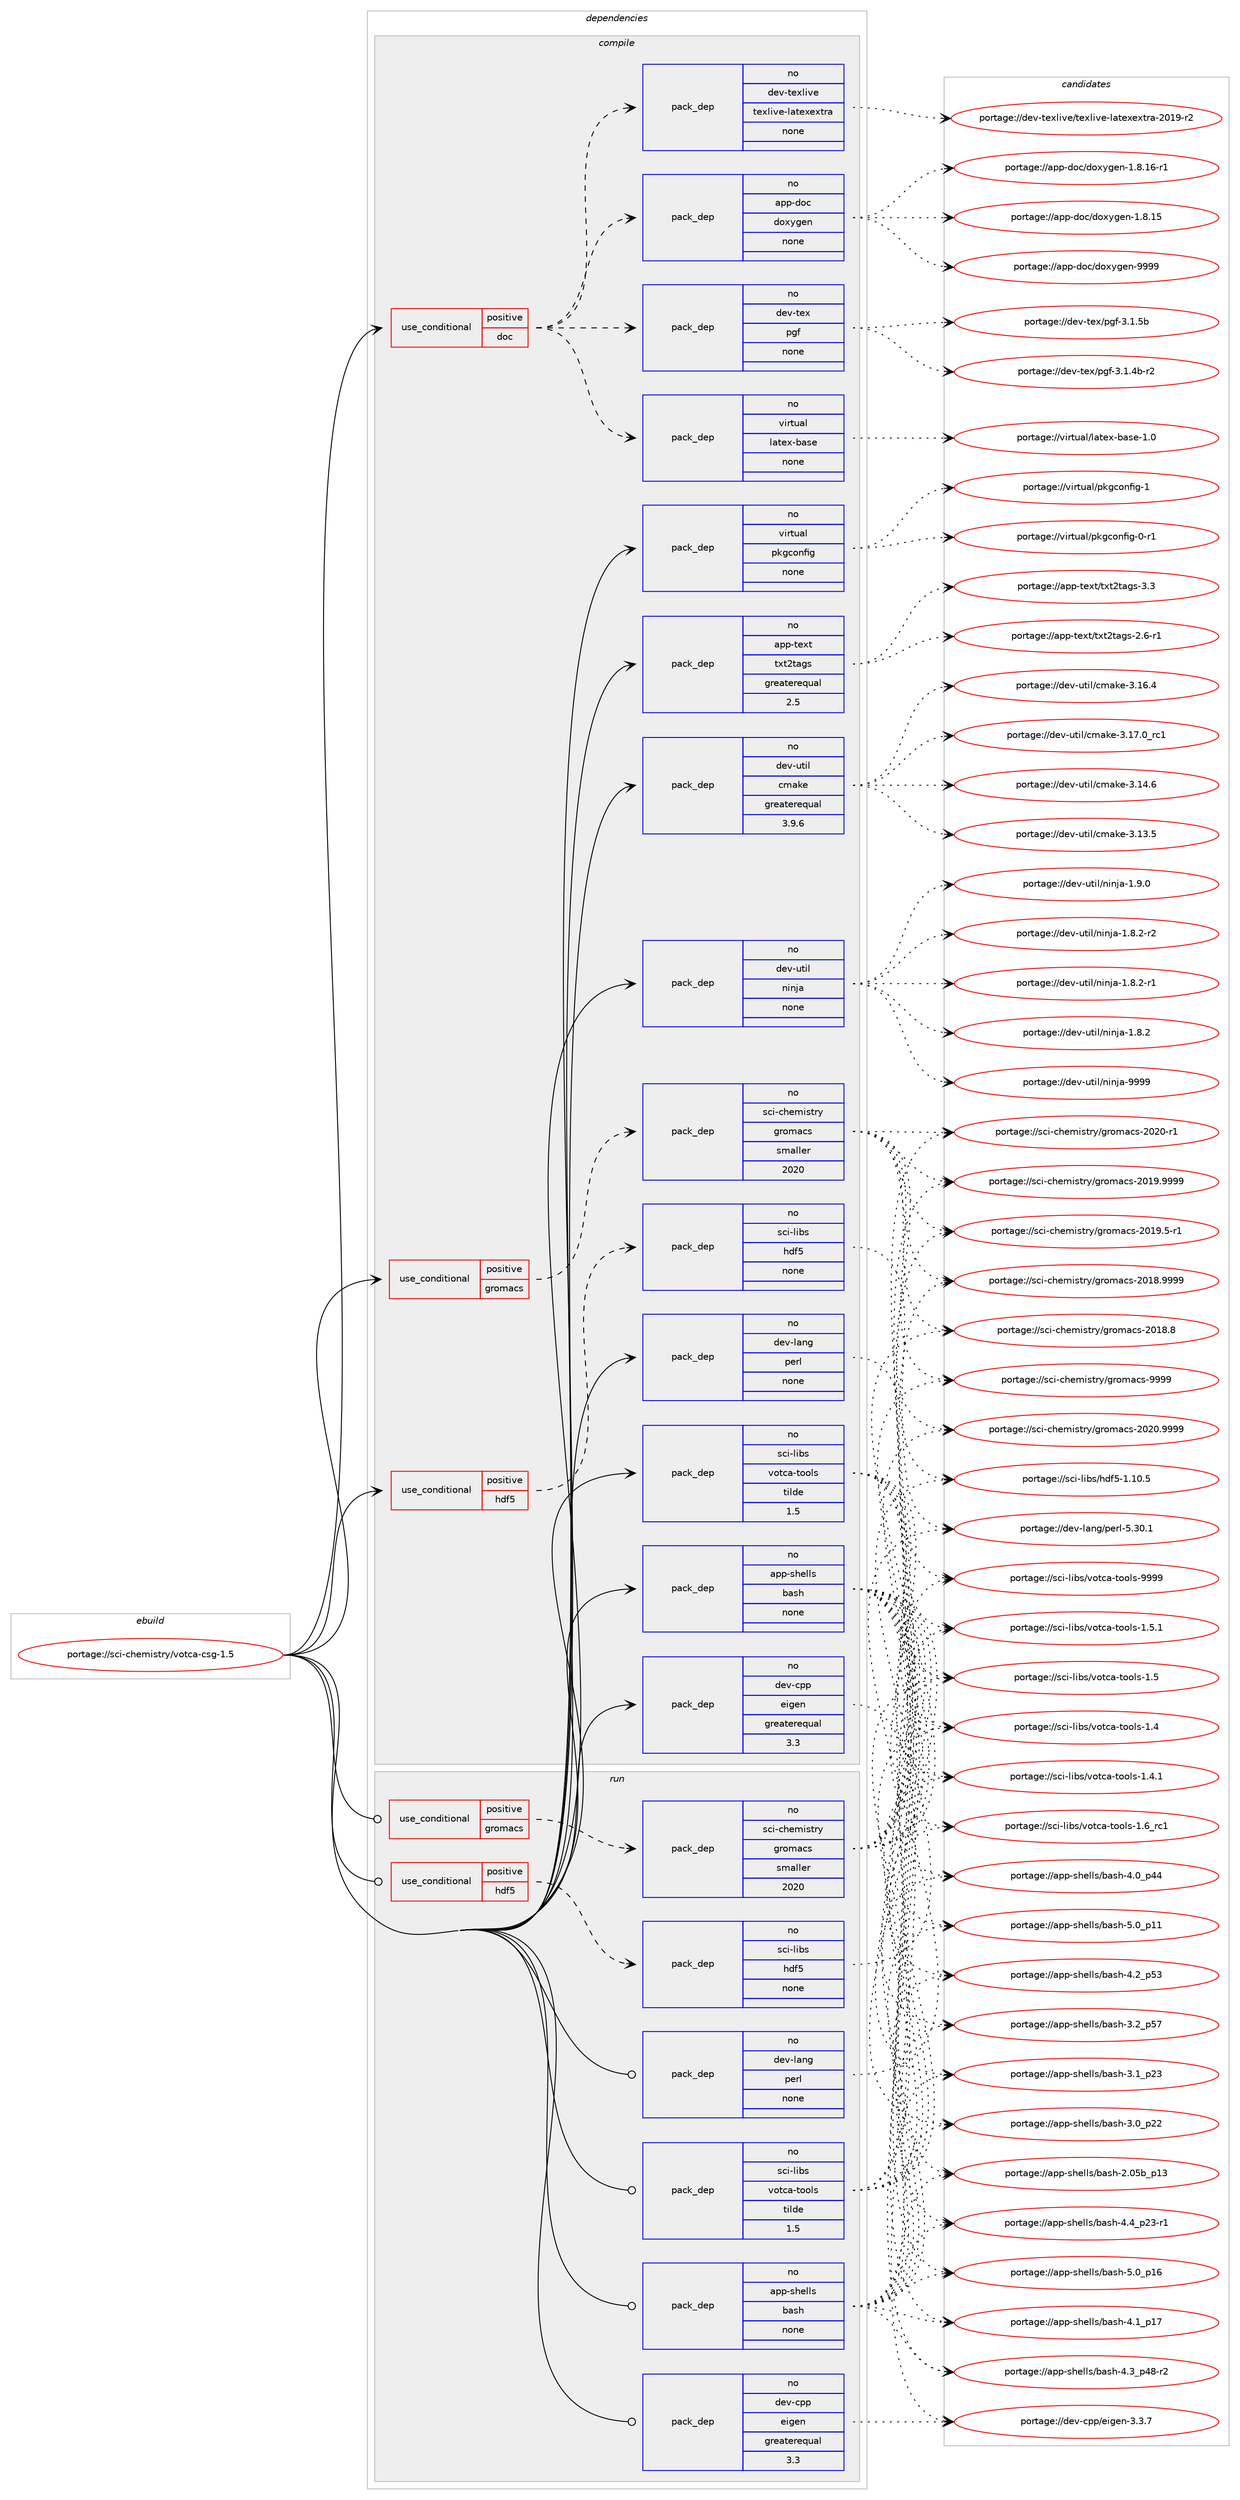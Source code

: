 digraph prolog {

# *************
# Graph options
# *************

newrank=true;
concentrate=true;
compound=true;
graph [rankdir=LR,fontname=Helvetica,fontsize=10,ranksep=1.5];#, ranksep=2.5, nodesep=0.2];
edge  [arrowhead=vee];
node  [fontname=Helvetica,fontsize=10];

# **********
# The ebuild
# **********

subgraph cluster_leftcol {
color=gray;
rank=same;
label=<<i>ebuild</i>>;
id [label="portage://sci-chemistry/votca-csg-1.5", color=red, width=4, href="../sci-chemistry/votca-csg-1.5.svg"];
}

# ****************
# The dependencies
# ****************

subgraph cluster_midcol {
color=gray;
label=<<i>dependencies</i>>;
subgraph cluster_compile {
fillcolor="#eeeeee";
style=filled;
label=<<i>compile</i>>;
subgraph cond20552 {
dependency101373 [label=<<TABLE BORDER="0" CELLBORDER="1" CELLSPACING="0" CELLPADDING="4"><TR><TD ROWSPAN="3" CELLPADDING="10">use_conditional</TD></TR><TR><TD>positive</TD></TR><TR><TD>doc</TD></TR></TABLE>>, shape=none, color=red];
subgraph pack79152 {
dependency101374 [label=<<TABLE BORDER="0" CELLBORDER="1" CELLSPACING="0" CELLPADDING="4" WIDTH="220"><TR><TD ROWSPAN="6" CELLPADDING="30">pack_dep</TD></TR><TR><TD WIDTH="110">no</TD></TR><TR><TD>app-doc</TD></TR><TR><TD>doxygen</TD></TR><TR><TD>none</TD></TR><TR><TD></TD></TR></TABLE>>, shape=none, color=blue];
}
dependency101373:e -> dependency101374:w [weight=20,style="dashed",arrowhead="vee"];
subgraph pack79153 {
dependency101375 [label=<<TABLE BORDER="0" CELLBORDER="1" CELLSPACING="0" CELLPADDING="4" WIDTH="220"><TR><TD ROWSPAN="6" CELLPADDING="30">pack_dep</TD></TR><TR><TD WIDTH="110">no</TD></TR><TR><TD>dev-texlive</TD></TR><TR><TD>texlive-latexextra</TD></TR><TR><TD>none</TD></TR><TR><TD></TD></TR></TABLE>>, shape=none, color=blue];
}
dependency101373:e -> dependency101375:w [weight=20,style="dashed",arrowhead="vee"];
subgraph pack79154 {
dependency101376 [label=<<TABLE BORDER="0" CELLBORDER="1" CELLSPACING="0" CELLPADDING="4" WIDTH="220"><TR><TD ROWSPAN="6" CELLPADDING="30">pack_dep</TD></TR><TR><TD WIDTH="110">no</TD></TR><TR><TD>virtual</TD></TR><TR><TD>latex-base</TD></TR><TR><TD>none</TD></TR><TR><TD></TD></TR></TABLE>>, shape=none, color=blue];
}
dependency101373:e -> dependency101376:w [weight=20,style="dashed",arrowhead="vee"];
subgraph pack79155 {
dependency101377 [label=<<TABLE BORDER="0" CELLBORDER="1" CELLSPACING="0" CELLPADDING="4" WIDTH="220"><TR><TD ROWSPAN="6" CELLPADDING="30">pack_dep</TD></TR><TR><TD WIDTH="110">no</TD></TR><TR><TD>dev-tex</TD></TR><TR><TD>pgf</TD></TR><TR><TD>none</TD></TR><TR><TD></TD></TR></TABLE>>, shape=none, color=blue];
}
dependency101373:e -> dependency101377:w [weight=20,style="dashed",arrowhead="vee"];
}
id:e -> dependency101373:w [weight=20,style="solid",arrowhead="vee"];
subgraph cond20553 {
dependency101378 [label=<<TABLE BORDER="0" CELLBORDER="1" CELLSPACING="0" CELLPADDING="4"><TR><TD ROWSPAN="3" CELLPADDING="10">use_conditional</TD></TR><TR><TD>positive</TD></TR><TR><TD>gromacs</TD></TR></TABLE>>, shape=none, color=red];
subgraph pack79156 {
dependency101379 [label=<<TABLE BORDER="0" CELLBORDER="1" CELLSPACING="0" CELLPADDING="4" WIDTH="220"><TR><TD ROWSPAN="6" CELLPADDING="30">pack_dep</TD></TR><TR><TD WIDTH="110">no</TD></TR><TR><TD>sci-chemistry</TD></TR><TR><TD>gromacs</TD></TR><TR><TD>smaller</TD></TR><TR><TD>2020</TD></TR></TABLE>>, shape=none, color=blue];
}
dependency101378:e -> dependency101379:w [weight=20,style="dashed",arrowhead="vee"];
}
id:e -> dependency101378:w [weight=20,style="solid",arrowhead="vee"];
subgraph cond20554 {
dependency101380 [label=<<TABLE BORDER="0" CELLBORDER="1" CELLSPACING="0" CELLPADDING="4"><TR><TD ROWSPAN="3" CELLPADDING="10">use_conditional</TD></TR><TR><TD>positive</TD></TR><TR><TD>hdf5</TD></TR></TABLE>>, shape=none, color=red];
subgraph pack79157 {
dependency101381 [label=<<TABLE BORDER="0" CELLBORDER="1" CELLSPACING="0" CELLPADDING="4" WIDTH="220"><TR><TD ROWSPAN="6" CELLPADDING="30">pack_dep</TD></TR><TR><TD WIDTH="110">no</TD></TR><TR><TD>sci-libs</TD></TR><TR><TD>hdf5</TD></TR><TR><TD>none</TD></TR><TR><TD></TD></TR></TABLE>>, shape=none, color=blue];
}
dependency101380:e -> dependency101381:w [weight=20,style="dashed",arrowhead="vee"];
}
id:e -> dependency101380:w [weight=20,style="solid",arrowhead="vee"];
subgraph pack79158 {
dependency101382 [label=<<TABLE BORDER="0" CELLBORDER="1" CELLSPACING="0" CELLPADDING="4" WIDTH="220"><TR><TD ROWSPAN="6" CELLPADDING="30">pack_dep</TD></TR><TR><TD WIDTH="110">no</TD></TR><TR><TD>app-shells</TD></TR><TR><TD>bash</TD></TR><TR><TD>none</TD></TR><TR><TD></TD></TR></TABLE>>, shape=none, color=blue];
}
id:e -> dependency101382:w [weight=20,style="solid",arrowhead="vee"];
subgraph pack79159 {
dependency101383 [label=<<TABLE BORDER="0" CELLBORDER="1" CELLSPACING="0" CELLPADDING="4" WIDTH="220"><TR><TD ROWSPAN="6" CELLPADDING="30">pack_dep</TD></TR><TR><TD WIDTH="110">no</TD></TR><TR><TD>app-text</TD></TR><TR><TD>txt2tags</TD></TR><TR><TD>greaterequal</TD></TR><TR><TD>2.5</TD></TR></TABLE>>, shape=none, color=blue];
}
id:e -> dependency101383:w [weight=20,style="solid",arrowhead="vee"];
subgraph pack79160 {
dependency101384 [label=<<TABLE BORDER="0" CELLBORDER="1" CELLSPACING="0" CELLPADDING="4" WIDTH="220"><TR><TD ROWSPAN="6" CELLPADDING="30">pack_dep</TD></TR><TR><TD WIDTH="110">no</TD></TR><TR><TD>dev-cpp</TD></TR><TR><TD>eigen</TD></TR><TR><TD>greaterequal</TD></TR><TR><TD>3.3</TD></TR></TABLE>>, shape=none, color=blue];
}
id:e -> dependency101384:w [weight=20,style="solid",arrowhead="vee"];
subgraph pack79161 {
dependency101385 [label=<<TABLE BORDER="0" CELLBORDER="1" CELLSPACING="0" CELLPADDING="4" WIDTH="220"><TR><TD ROWSPAN="6" CELLPADDING="30">pack_dep</TD></TR><TR><TD WIDTH="110">no</TD></TR><TR><TD>dev-lang</TD></TR><TR><TD>perl</TD></TR><TR><TD>none</TD></TR><TR><TD></TD></TR></TABLE>>, shape=none, color=blue];
}
id:e -> dependency101385:w [weight=20,style="solid",arrowhead="vee"];
subgraph pack79162 {
dependency101386 [label=<<TABLE BORDER="0" CELLBORDER="1" CELLSPACING="0" CELLPADDING="4" WIDTH="220"><TR><TD ROWSPAN="6" CELLPADDING="30">pack_dep</TD></TR><TR><TD WIDTH="110">no</TD></TR><TR><TD>dev-util</TD></TR><TR><TD>cmake</TD></TR><TR><TD>greaterequal</TD></TR><TR><TD>3.9.6</TD></TR></TABLE>>, shape=none, color=blue];
}
id:e -> dependency101386:w [weight=20,style="solid",arrowhead="vee"];
subgraph pack79163 {
dependency101387 [label=<<TABLE BORDER="0" CELLBORDER="1" CELLSPACING="0" CELLPADDING="4" WIDTH="220"><TR><TD ROWSPAN="6" CELLPADDING="30">pack_dep</TD></TR><TR><TD WIDTH="110">no</TD></TR><TR><TD>dev-util</TD></TR><TR><TD>ninja</TD></TR><TR><TD>none</TD></TR><TR><TD></TD></TR></TABLE>>, shape=none, color=blue];
}
id:e -> dependency101387:w [weight=20,style="solid",arrowhead="vee"];
subgraph pack79164 {
dependency101388 [label=<<TABLE BORDER="0" CELLBORDER="1" CELLSPACING="0" CELLPADDING="4" WIDTH="220"><TR><TD ROWSPAN="6" CELLPADDING="30">pack_dep</TD></TR><TR><TD WIDTH="110">no</TD></TR><TR><TD>sci-libs</TD></TR><TR><TD>votca-tools</TD></TR><TR><TD>tilde</TD></TR><TR><TD>1.5</TD></TR></TABLE>>, shape=none, color=blue];
}
id:e -> dependency101388:w [weight=20,style="solid",arrowhead="vee"];
subgraph pack79165 {
dependency101389 [label=<<TABLE BORDER="0" CELLBORDER="1" CELLSPACING="0" CELLPADDING="4" WIDTH="220"><TR><TD ROWSPAN="6" CELLPADDING="30">pack_dep</TD></TR><TR><TD WIDTH="110">no</TD></TR><TR><TD>virtual</TD></TR><TR><TD>pkgconfig</TD></TR><TR><TD>none</TD></TR><TR><TD></TD></TR></TABLE>>, shape=none, color=blue];
}
id:e -> dependency101389:w [weight=20,style="solid",arrowhead="vee"];
}
subgraph cluster_compileandrun {
fillcolor="#eeeeee";
style=filled;
label=<<i>compile and run</i>>;
}
subgraph cluster_run {
fillcolor="#eeeeee";
style=filled;
label=<<i>run</i>>;
subgraph cond20555 {
dependency101390 [label=<<TABLE BORDER="0" CELLBORDER="1" CELLSPACING="0" CELLPADDING="4"><TR><TD ROWSPAN="3" CELLPADDING="10">use_conditional</TD></TR><TR><TD>positive</TD></TR><TR><TD>gromacs</TD></TR></TABLE>>, shape=none, color=red];
subgraph pack79166 {
dependency101391 [label=<<TABLE BORDER="0" CELLBORDER="1" CELLSPACING="0" CELLPADDING="4" WIDTH="220"><TR><TD ROWSPAN="6" CELLPADDING="30">pack_dep</TD></TR><TR><TD WIDTH="110">no</TD></TR><TR><TD>sci-chemistry</TD></TR><TR><TD>gromacs</TD></TR><TR><TD>smaller</TD></TR><TR><TD>2020</TD></TR></TABLE>>, shape=none, color=blue];
}
dependency101390:e -> dependency101391:w [weight=20,style="dashed",arrowhead="vee"];
}
id:e -> dependency101390:w [weight=20,style="solid",arrowhead="odot"];
subgraph cond20556 {
dependency101392 [label=<<TABLE BORDER="0" CELLBORDER="1" CELLSPACING="0" CELLPADDING="4"><TR><TD ROWSPAN="3" CELLPADDING="10">use_conditional</TD></TR><TR><TD>positive</TD></TR><TR><TD>hdf5</TD></TR></TABLE>>, shape=none, color=red];
subgraph pack79167 {
dependency101393 [label=<<TABLE BORDER="0" CELLBORDER="1" CELLSPACING="0" CELLPADDING="4" WIDTH="220"><TR><TD ROWSPAN="6" CELLPADDING="30">pack_dep</TD></TR><TR><TD WIDTH="110">no</TD></TR><TR><TD>sci-libs</TD></TR><TR><TD>hdf5</TD></TR><TR><TD>none</TD></TR><TR><TD></TD></TR></TABLE>>, shape=none, color=blue];
}
dependency101392:e -> dependency101393:w [weight=20,style="dashed",arrowhead="vee"];
}
id:e -> dependency101392:w [weight=20,style="solid",arrowhead="odot"];
subgraph pack79168 {
dependency101394 [label=<<TABLE BORDER="0" CELLBORDER="1" CELLSPACING="0" CELLPADDING="4" WIDTH="220"><TR><TD ROWSPAN="6" CELLPADDING="30">pack_dep</TD></TR><TR><TD WIDTH="110">no</TD></TR><TR><TD>app-shells</TD></TR><TR><TD>bash</TD></TR><TR><TD>none</TD></TR><TR><TD></TD></TR></TABLE>>, shape=none, color=blue];
}
id:e -> dependency101394:w [weight=20,style="solid",arrowhead="odot"];
subgraph pack79169 {
dependency101395 [label=<<TABLE BORDER="0" CELLBORDER="1" CELLSPACING="0" CELLPADDING="4" WIDTH="220"><TR><TD ROWSPAN="6" CELLPADDING="30">pack_dep</TD></TR><TR><TD WIDTH="110">no</TD></TR><TR><TD>dev-cpp</TD></TR><TR><TD>eigen</TD></TR><TR><TD>greaterequal</TD></TR><TR><TD>3.3</TD></TR></TABLE>>, shape=none, color=blue];
}
id:e -> dependency101395:w [weight=20,style="solid",arrowhead="odot"];
subgraph pack79170 {
dependency101396 [label=<<TABLE BORDER="0" CELLBORDER="1" CELLSPACING="0" CELLPADDING="4" WIDTH="220"><TR><TD ROWSPAN="6" CELLPADDING="30">pack_dep</TD></TR><TR><TD WIDTH="110">no</TD></TR><TR><TD>dev-lang</TD></TR><TR><TD>perl</TD></TR><TR><TD>none</TD></TR><TR><TD></TD></TR></TABLE>>, shape=none, color=blue];
}
id:e -> dependency101396:w [weight=20,style="solid",arrowhead="odot"];
subgraph pack79171 {
dependency101397 [label=<<TABLE BORDER="0" CELLBORDER="1" CELLSPACING="0" CELLPADDING="4" WIDTH="220"><TR><TD ROWSPAN="6" CELLPADDING="30">pack_dep</TD></TR><TR><TD WIDTH="110">no</TD></TR><TR><TD>sci-libs</TD></TR><TR><TD>votca-tools</TD></TR><TR><TD>tilde</TD></TR><TR><TD>1.5</TD></TR></TABLE>>, shape=none, color=blue];
}
id:e -> dependency101397:w [weight=20,style="solid",arrowhead="odot"];
}
}

# **************
# The candidates
# **************

subgraph cluster_choices {
rank=same;
color=gray;
label=<<i>candidates</i>>;

subgraph choice79152 {
color=black;
nodesep=1;
choice971121124510011199471001111201211031011104557575757 [label="portage://app-doc/doxygen-9999", color=red, width=4,href="../app-doc/doxygen-9999.svg"];
choice97112112451001119947100111120121103101110454946564649544511449 [label="portage://app-doc/doxygen-1.8.16-r1", color=red, width=4,href="../app-doc/doxygen-1.8.16-r1.svg"];
choice9711211245100111994710011112012110310111045494656464953 [label="portage://app-doc/doxygen-1.8.15", color=red, width=4,href="../app-doc/doxygen-1.8.15.svg"];
dependency101374:e -> choice971121124510011199471001111201211031011104557575757:w [style=dotted,weight="100"];
dependency101374:e -> choice97112112451001119947100111120121103101110454946564649544511449:w [style=dotted,weight="100"];
dependency101374:e -> choice9711211245100111994710011112012110310111045494656464953:w [style=dotted,weight="100"];
}
subgraph choice79153 {
color=black;
nodesep=1;
choice100101118451161011201081051181014711610112010810511810145108971161011201011201161149745504849574511450 [label="portage://dev-texlive/texlive-latexextra-2019-r2", color=red, width=4,href="../dev-texlive/texlive-latexextra-2019-r2.svg"];
dependency101375:e -> choice100101118451161011201081051181014711610112010810511810145108971161011201011201161149745504849574511450:w [style=dotted,weight="100"];
}
subgraph choice79154 {
color=black;
nodesep=1;
choice11810511411611797108471089711610112045989711510145494648 [label="portage://virtual/latex-base-1.0", color=red, width=4,href="../virtual/latex-base-1.0.svg"];
dependency101376:e -> choice11810511411611797108471089711610112045989711510145494648:w [style=dotted,weight="100"];
}
subgraph choice79155 {
color=black;
nodesep=1;
choice100101118451161011204711210310245514649465398 [label="portage://dev-tex/pgf-3.1.5b", color=red, width=4,href="../dev-tex/pgf-3.1.5b.svg"];
choice1001011184511610112047112103102455146494652984511450 [label="portage://dev-tex/pgf-3.1.4b-r2", color=red, width=4,href="../dev-tex/pgf-3.1.4b-r2.svg"];
dependency101377:e -> choice100101118451161011204711210310245514649465398:w [style=dotted,weight="100"];
dependency101377:e -> choice1001011184511610112047112103102455146494652984511450:w [style=dotted,weight="100"];
}
subgraph choice79156 {
color=black;
nodesep=1;
choice1159910545991041011091051151161141214710311411110997991154557575757 [label="portage://sci-chemistry/gromacs-9999", color=red, width=4,href="../sci-chemistry/gromacs-9999.svg"];
choice11599105459910410110910511511611412147103114111109979911545504850484657575757 [label="portage://sci-chemistry/gromacs-2020.9999", color=red, width=4,href="../sci-chemistry/gromacs-2020.9999.svg"];
choice11599105459910410110910511511611412147103114111109979911545504850484511449 [label="portage://sci-chemistry/gromacs-2020-r1", color=red, width=4,href="../sci-chemistry/gromacs-2020-r1.svg"];
choice11599105459910410110910511511611412147103114111109979911545504849574657575757 [label="portage://sci-chemistry/gromacs-2019.9999", color=red, width=4,href="../sci-chemistry/gromacs-2019.9999.svg"];
choice115991054599104101109105115116114121471031141111099799115455048495746534511449 [label="portage://sci-chemistry/gromacs-2019.5-r1", color=red, width=4,href="../sci-chemistry/gromacs-2019.5-r1.svg"];
choice11599105459910410110910511511611412147103114111109979911545504849564657575757 [label="portage://sci-chemistry/gromacs-2018.9999", color=red, width=4,href="../sci-chemistry/gromacs-2018.9999.svg"];
choice11599105459910410110910511511611412147103114111109979911545504849564656 [label="portage://sci-chemistry/gromacs-2018.8", color=red, width=4,href="../sci-chemistry/gromacs-2018.8.svg"];
dependency101379:e -> choice1159910545991041011091051151161141214710311411110997991154557575757:w [style=dotted,weight="100"];
dependency101379:e -> choice11599105459910410110910511511611412147103114111109979911545504850484657575757:w [style=dotted,weight="100"];
dependency101379:e -> choice11599105459910410110910511511611412147103114111109979911545504850484511449:w [style=dotted,weight="100"];
dependency101379:e -> choice11599105459910410110910511511611412147103114111109979911545504849574657575757:w [style=dotted,weight="100"];
dependency101379:e -> choice115991054599104101109105115116114121471031141111099799115455048495746534511449:w [style=dotted,weight="100"];
dependency101379:e -> choice11599105459910410110910511511611412147103114111109979911545504849564657575757:w [style=dotted,weight="100"];
dependency101379:e -> choice11599105459910410110910511511611412147103114111109979911545504849564656:w [style=dotted,weight="100"];
}
subgraph choice79157 {
color=black;
nodesep=1;
choice115991054510810598115471041001025345494649484653 [label="portage://sci-libs/hdf5-1.10.5", color=red, width=4,href="../sci-libs/hdf5-1.10.5.svg"];
dependency101381:e -> choice115991054510810598115471041001025345494649484653:w [style=dotted,weight="100"];
}
subgraph choice79158 {
color=black;
nodesep=1;
choice971121124511510410110810811547989711510445534648951124954 [label="portage://app-shells/bash-5.0_p16", color=red, width=4,href="../app-shells/bash-5.0_p16.svg"];
choice971121124511510410110810811547989711510445534648951124949 [label="portage://app-shells/bash-5.0_p11", color=red, width=4,href="../app-shells/bash-5.0_p11.svg"];
choice9711211245115104101108108115479897115104455246529511250514511449 [label="portage://app-shells/bash-4.4_p23-r1", color=red, width=4,href="../app-shells/bash-4.4_p23-r1.svg"];
choice9711211245115104101108108115479897115104455246519511252564511450 [label="portage://app-shells/bash-4.3_p48-r2", color=red, width=4,href="../app-shells/bash-4.3_p48-r2.svg"];
choice971121124511510410110810811547989711510445524650951125351 [label="portage://app-shells/bash-4.2_p53", color=red, width=4,href="../app-shells/bash-4.2_p53.svg"];
choice971121124511510410110810811547989711510445524649951124955 [label="portage://app-shells/bash-4.1_p17", color=red, width=4,href="../app-shells/bash-4.1_p17.svg"];
choice971121124511510410110810811547989711510445524648951125252 [label="portage://app-shells/bash-4.0_p44", color=red, width=4,href="../app-shells/bash-4.0_p44.svg"];
choice971121124511510410110810811547989711510445514650951125355 [label="portage://app-shells/bash-3.2_p57", color=red, width=4,href="../app-shells/bash-3.2_p57.svg"];
choice971121124511510410110810811547989711510445514649951125051 [label="portage://app-shells/bash-3.1_p23", color=red, width=4,href="../app-shells/bash-3.1_p23.svg"];
choice971121124511510410110810811547989711510445514648951125050 [label="portage://app-shells/bash-3.0_p22", color=red, width=4,href="../app-shells/bash-3.0_p22.svg"];
choice9711211245115104101108108115479897115104455046485398951124951 [label="portage://app-shells/bash-2.05b_p13", color=red, width=4,href="../app-shells/bash-2.05b_p13.svg"];
dependency101382:e -> choice971121124511510410110810811547989711510445534648951124954:w [style=dotted,weight="100"];
dependency101382:e -> choice971121124511510410110810811547989711510445534648951124949:w [style=dotted,weight="100"];
dependency101382:e -> choice9711211245115104101108108115479897115104455246529511250514511449:w [style=dotted,weight="100"];
dependency101382:e -> choice9711211245115104101108108115479897115104455246519511252564511450:w [style=dotted,weight="100"];
dependency101382:e -> choice971121124511510410110810811547989711510445524650951125351:w [style=dotted,weight="100"];
dependency101382:e -> choice971121124511510410110810811547989711510445524649951124955:w [style=dotted,weight="100"];
dependency101382:e -> choice971121124511510410110810811547989711510445524648951125252:w [style=dotted,weight="100"];
dependency101382:e -> choice971121124511510410110810811547989711510445514650951125355:w [style=dotted,weight="100"];
dependency101382:e -> choice971121124511510410110810811547989711510445514649951125051:w [style=dotted,weight="100"];
dependency101382:e -> choice971121124511510410110810811547989711510445514648951125050:w [style=dotted,weight="100"];
dependency101382:e -> choice9711211245115104101108108115479897115104455046485398951124951:w [style=dotted,weight="100"];
}
subgraph choice79159 {
color=black;
nodesep=1;
choice971121124511610112011647116120116501169710311545514651 [label="portage://app-text/txt2tags-3.3", color=red, width=4,href="../app-text/txt2tags-3.3.svg"];
choice9711211245116101120116471161201165011697103115455046544511449 [label="portage://app-text/txt2tags-2.6-r1", color=red, width=4,href="../app-text/txt2tags-2.6-r1.svg"];
dependency101383:e -> choice971121124511610112011647116120116501169710311545514651:w [style=dotted,weight="100"];
dependency101383:e -> choice9711211245116101120116471161201165011697103115455046544511449:w [style=dotted,weight="100"];
}
subgraph choice79160 {
color=black;
nodesep=1;
choice100101118459911211247101105103101110455146514655 [label="portage://dev-cpp/eigen-3.3.7", color=red, width=4,href="../dev-cpp/eigen-3.3.7.svg"];
dependency101384:e -> choice100101118459911211247101105103101110455146514655:w [style=dotted,weight="100"];
}
subgraph choice79161 {
color=black;
nodesep=1;
choice10010111845108971101034711210111410845534651484649 [label="portage://dev-lang/perl-5.30.1", color=red, width=4,href="../dev-lang/perl-5.30.1.svg"];
dependency101385:e -> choice10010111845108971101034711210111410845534651484649:w [style=dotted,weight="100"];
}
subgraph choice79162 {
color=black;
nodesep=1;
choice1001011184511711610510847991099710710145514649554648951149949 [label="portage://dev-util/cmake-3.17.0_rc1", color=red, width=4,href="../dev-util/cmake-3.17.0_rc1.svg"];
choice1001011184511711610510847991099710710145514649544652 [label="portage://dev-util/cmake-3.16.4", color=red, width=4,href="../dev-util/cmake-3.16.4.svg"];
choice1001011184511711610510847991099710710145514649524654 [label="portage://dev-util/cmake-3.14.6", color=red, width=4,href="../dev-util/cmake-3.14.6.svg"];
choice1001011184511711610510847991099710710145514649514653 [label="portage://dev-util/cmake-3.13.5", color=red, width=4,href="../dev-util/cmake-3.13.5.svg"];
dependency101386:e -> choice1001011184511711610510847991099710710145514649554648951149949:w [style=dotted,weight="100"];
dependency101386:e -> choice1001011184511711610510847991099710710145514649544652:w [style=dotted,weight="100"];
dependency101386:e -> choice1001011184511711610510847991099710710145514649524654:w [style=dotted,weight="100"];
dependency101386:e -> choice1001011184511711610510847991099710710145514649514653:w [style=dotted,weight="100"];
}
subgraph choice79163 {
color=black;
nodesep=1;
choice1001011184511711610510847110105110106974557575757 [label="portage://dev-util/ninja-9999", color=red, width=4,href="../dev-util/ninja-9999.svg"];
choice100101118451171161051084711010511010697454946574648 [label="portage://dev-util/ninja-1.9.0", color=red, width=4,href="../dev-util/ninja-1.9.0.svg"];
choice1001011184511711610510847110105110106974549465646504511450 [label="portage://dev-util/ninja-1.8.2-r2", color=red, width=4,href="../dev-util/ninja-1.8.2-r2.svg"];
choice1001011184511711610510847110105110106974549465646504511449 [label="portage://dev-util/ninja-1.8.2-r1", color=red, width=4,href="../dev-util/ninja-1.8.2-r1.svg"];
choice100101118451171161051084711010511010697454946564650 [label="portage://dev-util/ninja-1.8.2", color=red, width=4,href="../dev-util/ninja-1.8.2.svg"];
dependency101387:e -> choice1001011184511711610510847110105110106974557575757:w [style=dotted,weight="100"];
dependency101387:e -> choice100101118451171161051084711010511010697454946574648:w [style=dotted,weight="100"];
dependency101387:e -> choice1001011184511711610510847110105110106974549465646504511450:w [style=dotted,weight="100"];
dependency101387:e -> choice1001011184511711610510847110105110106974549465646504511449:w [style=dotted,weight="100"];
dependency101387:e -> choice100101118451171161051084711010511010697454946564650:w [style=dotted,weight="100"];
}
subgraph choice79164 {
color=black;
nodesep=1;
choice115991054510810598115471181111169997451161111111081154557575757 [label="portage://sci-libs/votca-tools-9999", color=red, width=4,href="../sci-libs/votca-tools-9999.svg"];
choice1159910545108105981154711811111699974511611111110811545494654951149949 [label="portage://sci-libs/votca-tools-1.6_rc1", color=red, width=4,href="../sci-libs/votca-tools-1.6_rc1.svg"];
choice11599105451081059811547118111116999745116111111108115454946534649 [label="portage://sci-libs/votca-tools-1.5.1", color=red, width=4,href="../sci-libs/votca-tools-1.5.1.svg"];
choice1159910545108105981154711811111699974511611111110811545494653 [label="portage://sci-libs/votca-tools-1.5", color=red, width=4,href="../sci-libs/votca-tools-1.5.svg"];
choice11599105451081059811547118111116999745116111111108115454946524649 [label="portage://sci-libs/votca-tools-1.4.1", color=red, width=4,href="../sci-libs/votca-tools-1.4.1.svg"];
choice1159910545108105981154711811111699974511611111110811545494652 [label="portage://sci-libs/votca-tools-1.4", color=red, width=4,href="../sci-libs/votca-tools-1.4.svg"];
dependency101388:e -> choice115991054510810598115471181111169997451161111111081154557575757:w [style=dotted,weight="100"];
dependency101388:e -> choice1159910545108105981154711811111699974511611111110811545494654951149949:w [style=dotted,weight="100"];
dependency101388:e -> choice11599105451081059811547118111116999745116111111108115454946534649:w [style=dotted,weight="100"];
dependency101388:e -> choice1159910545108105981154711811111699974511611111110811545494653:w [style=dotted,weight="100"];
dependency101388:e -> choice11599105451081059811547118111116999745116111111108115454946524649:w [style=dotted,weight="100"];
dependency101388:e -> choice1159910545108105981154711811111699974511611111110811545494652:w [style=dotted,weight="100"];
}
subgraph choice79165 {
color=black;
nodesep=1;
choice1181051141161179710847112107103991111101021051034549 [label="portage://virtual/pkgconfig-1", color=red, width=4,href="../virtual/pkgconfig-1.svg"];
choice11810511411611797108471121071039911111010210510345484511449 [label="portage://virtual/pkgconfig-0-r1", color=red, width=4,href="../virtual/pkgconfig-0-r1.svg"];
dependency101389:e -> choice1181051141161179710847112107103991111101021051034549:w [style=dotted,weight="100"];
dependency101389:e -> choice11810511411611797108471121071039911111010210510345484511449:w [style=dotted,weight="100"];
}
subgraph choice79166 {
color=black;
nodesep=1;
choice1159910545991041011091051151161141214710311411110997991154557575757 [label="portage://sci-chemistry/gromacs-9999", color=red, width=4,href="../sci-chemistry/gromacs-9999.svg"];
choice11599105459910410110910511511611412147103114111109979911545504850484657575757 [label="portage://sci-chemistry/gromacs-2020.9999", color=red, width=4,href="../sci-chemistry/gromacs-2020.9999.svg"];
choice11599105459910410110910511511611412147103114111109979911545504850484511449 [label="portage://sci-chemistry/gromacs-2020-r1", color=red, width=4,href="../sci-chemistry/gromacs-2020-r1.svg"];
choice11599105459910410110910511511611412147103114111109979911545504849574657575757 [label="portage://sci-chemistry/gromacs-2019.9999", color=red, width=4,href="../sci-chemistry/gromacs-2019.9999.svg"];
choice115991054599104101109105115116114121471031141111099799115455048495746534511449 [label="portage://sci-chemistry/gromacs-2019.5-r1", color=red, width=4,href="../sci-chemistry/gromacs-2019.5-r1.svg"];
choice11599105459910410110910511511611412147103114111109979911545504849564657575757 [label="portage://sci-chemistry/gromacs-2018.9999", color=red, width=4,href="../sci-chemistry/gromacs-2018.9999.svg"];
choice11599105459910410110910511511611412147103114111109979911545504849564656 [label="portage://sci-chemistry/gromacs-2018.8", color=red, width=4,href="../sci-chemistry/gromacs-2018.8.svg"];
dependency101391:e -> choice1159910545991041011091051151161141214710311411110997991154557575757:w [style=dotted,weight="100"];
dependency101391:e -> choice11599105459910410110910511511611412147103114111109979911545504850484657575757:w [style=dotted,weight="100"];
dependency101391:e -> choice11599105459910410110910511511611412147103114111109979911545504850484511449:w [style=dotted,weight="100"];
dependency101391:e -> choice11599105459910410110910511511611412147103114111109979911545504849574657575757:w [style=dotted,weight="100"];
dependency101391:e -> choice115991054599104101109105115116114121471031141111099799115455048495746534511449:w [style=dotted,weight="100"];
dependency101391:e -> choice11599105459910410110910511511611412147103114111109979911545504849564657575757:w [style=dotted,weight="100"];
dependency101391:e -> choice11599105459910410110910511511611412147103114111109979911545504849564656:w [style=dotted,weight="100"];
}
subgraph choice79167 {
color=black;
nodesep=1;
choice115991054510810598115471041001025345494649484653 [label="portage://sci-libs/hdf5-1.10.5", color=red, width=4,href="../sci-libs/hdf5-1.10.5.svg"];
dependency101393:e -> choice115991054510810598115471041001025345494649484653:w [style=dotted,weight="100"];
}
subgraph choice79168 {
color=black;
nodesep=1;
choice971121124511510410110810811547989711510445534648951124954 [label="portage://app-shells/bash-5.0_p16", color=red, width=4,href="../app-shells/bash-5.0_p16.svg"];
choice971121124511510410110810811547989711510445534648951124949 [label="portage://app-shells/bash-5.0_p11", color=red, width=4,href="../app-shells/bash-5.0_p11.svg"];
choice9711211245115104101108108115479897115104455246529511250514511449 [label="portage://app-shells/bash-4.4_p23-r1", color=red, width=4,href="../app-shells/bash-4.4_p23-r1.svg"];
choice9711211245115104101108108115479897115104455246519511252564511450 [label="portage://app-shells/bash-4.3_p48-r2", color=red, width=4,href="../app-shells/bash-4.3_p48-r2.svg"];
choice971121124511510410110810811547989711510445524650951125351 [label="portage://app-shells/bash-4.2_p53", color=red, width=4,href="../app-shells/bash-4.2_p53.svg"];
choice971121124511510410110810811547989711510445524649951124955 [label="portage://app-shells/bash-4.1_p17", color=red, width=4,href="../app-shells/bash-4.1_p17.svg"];
choice971121124511510410110810811547989711510445524648951125252 [label="portage://app-shells/bash-4.0_p44", color=red, width=4,href="../app-shells/bash-4.0_p44.svg"];
choice971121124511510410110810811547989711510445514650951125355 [label="portage://app-shells/bash-3.2_p57", color=red, width=4,href="../app-shells/bash-3.2_p57.svg"];
choice971121124511510410110810811547989711510445514649951125051 [label="portage://app-shells/bash-3.1_p23", color=red, width=4,href="../app-shells/bash-3.1_p23.svg"];
choice971121124511510410110810811547989711510445514648951125050 [label="portage://app-shells/bash-3.0_p22", color=red, width=4,href="../app-shells/bash-3.0_p22.svg"];
choice9711211245115104101108108115479897115104455046485398951124951 [label="portage://app-shells/bash-2.05b_p13", color=red, width=4,href="../app-shells/bash-2.05b_p13.svg"];
dependency101394:e -> choice971121124511510410110810811547989711510445534648951124954:w [style=dotted,weight="100"];
dependency101394:e -> choice971121124511510410110810811547989711510445534648951124949:w [style=dotted,weight="100"];
dependency101394:e -> choice9711211245115104101108108115479897115104455246529511250514511449:w [style=dotted,weight="100"];
dependency101394:e -> choice9711211245115104101108108115479897115104455246519511252564511450:w [style=dotted,weight="100"];
dependency101394:e -> choice971121124511510410110810811547989711510445524650951125351:w [style=dotted,weight="100"];
dependency101394:e -> choice971121124511510410110810811547989711510445524649951124955:w [style=dotted,weight="100"];
dependency101394:e -> choice971121124511510410110810811547989711510445524648951125252:w [style=dotted,weight="100"];
dependency101394:e -> choice971121124511510410110810811547989711510445514650951125355:w [style=dotted,weight="100"];
dependency101394:e -> choice971121124511510410110810811547989711510445514649951125051:w [style=dotted,weight="100"];
dependency101394:e -> choice971121124511510410110810811547989711510445514648951125050:w [style=dotted,weight="100"];
dependency101394:e -> choice9711211245115104101108108115479897115104455046485398951124951:w [style=dotted,weight="100"];
}
subgraph choice79169 {
color=black;
nodesep=1;
choice100101118459911211247101105103101110455146514655 [label="portage://dev-cpp/eigen-3.3.7", color=red, width=4,href="../dev-cpp/eigen-3.3.7.svg"];
dependency101395:e -> choice100101118459911211247101105103101110455146514655:w [style=dotted,weight="100"];
}
subgraph choice79170 {
color=black;
nodesep=1;
choice10010111845108971101034711210111410845534651484649 [label="portage://dev-lang/perl-5.30.1", color=red, width=4,href="../dev-lang/perl-5.30.1.svg"];
dependency101396:e -> choice10010111845108971101034711210111410845534651484649:w [style=dotted,weight="100"];
}
subgraph choice79171 {
color=black;
nodesep=1;
choice115991054510810598115471181111169997451161111111081154557575757 [label="portage://sci-libs/votca-tools-9999", color=red, width=4,href="../sci-libs/votca-tools-9999.svg"];
choice1159910545108105981154711811111699974511611111110811545494654951149949 [label="portage://sci-libs/votca-tools-1.6_rc1", color=red, width=4,href="../sci-libs/votca-tools-1.6_rc1.svg"];
choice11599105451081059811547118111116999745116111111108115454946534649 [label="portage://sci-libs/votca-tools-1.5.1", color=red, width=4,href="../sci-libs/votca-tools-1.5.1.svg"];
choice1159910545108105981154711811111699974511611111110811545494653 [label="portage://sci-libs/votca-tools-1.5", color=red, width=4,href="../sci-libs/votca-tools-1.5.svg"];
choice11599105451081059811547118111116999745116111111108115454946524649 [label="portage://sci-libs/votca-tools-1.4.1", color=red, width=4,href="../sci-libs/votca-tools-1.4.1.svg"];
choice1159910545108105981154711811111699974511611111110811545494652 [label="portage://sci-libs/votca-tools-1.4", color=red, width=4,href="../sci-libs/votca-tools-1.4.svg"];
dependency101397:e -> choice115991054510810598115471181111169997451161111111081154557575757:w [style=dotted,weight="100"];
dependency101397:e -> choice1159910545108105981154711811111699974511611111110811545494654951149949:w [style=dotted,weight="100"];
dependency101397:e -> choice11599105451081059811547118111116999745116111111108115454946534649:w [style=dotted,weight="100"];
dependency101397:e -> choice1159910545108105981154711811111699974511611111110811545494653:w [style=dotted,weight="100"];
dependency101397:e -> choice11599105451081059811547118111116999745116111111108115454946524649:w [style=dotted,weight="100"];
dependency101397:e -> choice1159910545108105981154711811111699974511611111110811545494652:w [style=dotted,weight="100"];
}
}

}
